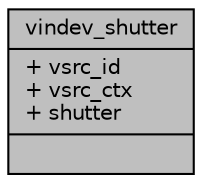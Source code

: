 digraph "vindev_shutter"
{
 // INTERACTIVE_SVG=YES
 // LATEX_PDF_SIZE
  bgcolor="transparent";
  edge [fontname="Helvetica",fontsize="10",labelfontname="Helvetica",labelfontsize="10"];
  node [fontname="Helvetica",fontsize="10",shape=record];
  Node1 [label="{vindev_shutter\n|+ vsrc_id\l+ vsrc_ctx\l+ shutter\l|}",height=0.2,width=0.4,color="black", fillcolor="grey75", style="filled", fontcolor="black",tooltip=" "];
}
